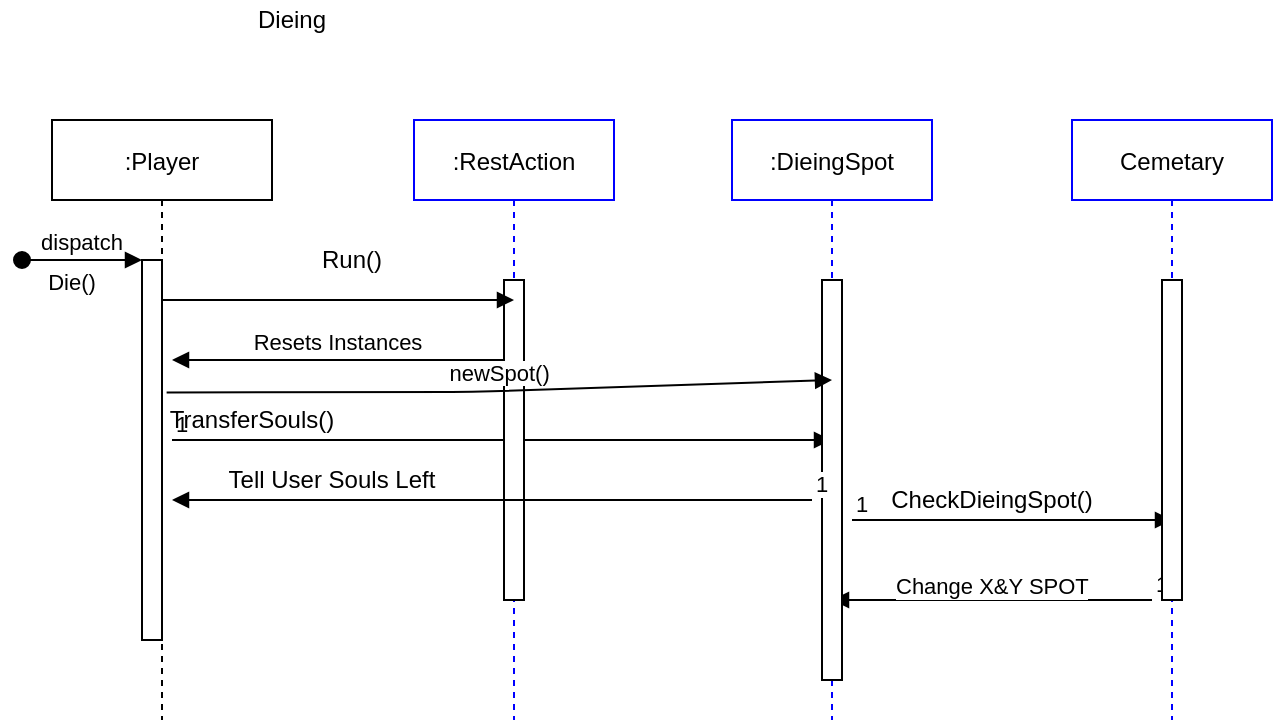 <mxfile version="15.0.6" type="device"><diagram id="kgpKYQtTHZ0yAKxKKP6v" name="Page-1"><mxGraphModel dx="813" dy="403" grid="1" gridSize="10" guides="1" tooltips="1" connect="1" arrows="1" fold="1" page="1" pageScale="1" pageWidth="850" pageHeight="1100" math="0" shadow="0"><root><mxCell id="0"/><mxCell id="1" parent="0"/><mxCell id="XD3f_iU_RzueCB7BhmY--30" value="Change X&amp;amp;Y SPOT" style="endArrow=block;endFill=1;html=1;edgeStyle=orthogonalEdgeStyle;align=left;verticalAlign=top;" edge="1" parent="1"><mxGeometry x="0.625" y="-20" relative="1" as="geometry"><mxPoint x="670" y="320" as="sourcePoint"/><mxPoint x="510" y="320" as="targetPoint"/><mxPoint as="offset"/><Array as="points"><mxPoint x="600" y="320"/><mxPoint x="600" y="320"/></Array></mxGeometry></mxCell><mxCell id="XD3f_iU_RzueCB7BhmY--31" value="1" style="edgeLabel;resizable=0;html=1;align=left;verticalAlign=bottom;" connectable="0" vertex="1" parent="XD3f_iU_RzueCB7BhmY--30"><mxGeometry x="-1" relative="1" as="geometry"/></mxCell><mxCell id="3nuBFxr9cyL0pnOWT2aG-1" value=":Player" style="shape=umlLifeline;perimeter=lifelinePerimeter;container=1;collapsible=0;recursiveResize=0;rounded=0;shadow=0;strokeWidth=1;" parent="1" vertex="1"><mxGeometry x="120" y="80" width="110" height="300" as="geometry"/></mxCell><mxCell id="3nuBFxr9cyL0pnOWT2aG-2" value="" style="points=[];perimeter=orthogonalPerimeter;rounded=0;shadow=0;strokeWidth=1;" parent="3nuBFxr9cyL0pnOWT2aG-1" vertex="1"><mxGeometry x="45" y="70" width="10" height="190" as="geometry"/></mxCell><mxCell id="3nuBFxr9cyL0pnOWT2aG-3" value="dispatch" style="verticalAlign=bottom;startArrow=oval;endArrow=block;startSize=8;shadow=0;strokeWidth=1;" parent="3nuBFxr9cyL0pnOWT2aG-1" target="3nuBFxr9cyL0pnOWT2aG-2" edge="1"><mxGeometry relative="1" as="geometry"><mxPoint x="-15" y="70" as="sourcePoint"/></mxGeometry></mxCell><mxCell id="XD3f_iU_RzueCB7BhmY--15" value="" style="endArrow=block;endFill=1;html=1;edgeStyle=orthogonalEdgeStyle;align=left;verticalAlign=top;" edge="1" parent="3nuBFxr9cyL0pnOWT2aG-1" target="XD3f_iU_RzueCB7BhmY--1"><mxGeometry x="-1" relative="1" as="geometry"><mxPoint x="60" y="160" as="sourcePoint"/><mxPoint x="220" y="160" as="targetPoint"/><Array as="points"><mxPoint x="210" y="160"/><mxPoint x="210" y="160"/></Array></mxGeometry></mxCell><mxCell id="XD3f_iU_RzueCB7BhmY--16" value="1" style="edgeLabel;resizable=0;html=1;align=left;verticalAlign=bottom;" connectable="0" vertex="1" parent="XD3f_iU_RzueCB7BhmY--15"><mxGeometry x="-1" relative="1" as="geometry"/></mxCell><mxCell id="3nuBFxr9cyL0pnOWT2aG-5" value=":RestAction" style="shape=umlLifeline;perimeter=lifelinePerimeter;container=1;collapsible=0;recursiveResize=0;rounded=0;shadow=0;strokeWidth=1;strokeColor=#0000FF;" parent="1" vertex="1"><mxGeometry x="301" y="80" width="100" height="300" as="geometry"/></mxCell><mxCell id="3nuBFxr9cyL0pnOWT2aG-6" value="" style="points=[];perimeter=orthogonalPerimeter;rounded=0;shadow=0;strokeWidth=1;" parent="3nuBFxr9cyL0pnOWT2aG-5" vertex="1"><mxGeometry x="45" y="80" width="10" height="160" as="geometry"/></mxCell><mxCell id="3nuBFxr9cyL0pnOWT2aG-8" value="Die()" style="verticalAlign=bottom;endArrow=block;shadow=0;strokeWidth=1;" parent="1" source="3nuBFxr9cyL0pnOWT2aG-2" edge="1"><mxGeometry x="-1" y="-45" relative="1" as="geometry"><mxPoint x="275" y="160" as="sourcePoint"/><mxPoint x="351" y="170" as="targetPoint"/><Array as="points"><mxPoint x="210" y="170"/></Array><mxPoint x="-45" y="-45" as="offset"/></mxGeometry></mxCell><mxCell id="3nuBFxr9cyL0pnOWT2aG-9" value="Resets Instances" style="verticalAlign=bottom;endArrow=block;entryX=1;entryY=0;shadow=0;strokeWidth=1;" parent="1" source="3nuBFxr9cyL0pnOWT2aG-6" edge="1"><mxGeometry relative="1" as="geometry"><mxPoint x="240" y="200" as="sourcePoint"/><mxPoint x="180" y="200" as="targetPoint"/></mxGeometry></mxCell><mxCell id="XD3f_iU_RzueCB7BhmY--1" value=":DieingSpot" style="shape=umlLifeline;perimeter=lifelinePerimeter;container=1;collapsible=0;recursiveResize=0;rounded=0;shadow=0;strokeWidth=1;strokeColor=#0000FF;" vertex="1" parent="1"><mxGeometry x="460" y="80" width="100" height="300" as="geometry"/></mxCell><mxCell id="XD3f_iU_RzueCB7BhmY--2" value="" style="points=[];perimeter=orthogonalPerimeter;rounded=0;shadow=0;strokeWidth=1;" vertex="1" parent="XD3f_iU_RzueCB7BhmY--1"><mxGeometry x="45" y="80" width="10" height="200" as="geometry"/></mxCell><mxCell id="XD3f_iU_RzueCB7BhmY--26" value="" style="endArrow=block;endFill=1;html=1;edgeStyle=orthogonalEdgeStyle;align=left;verticalAlign=top;" edge="1" parent="XD3f_iU_RzueCB7BhmY--1"><mxGeometry x="0.25" y="-40" relative="1" as="geometry"><mxPoint x="60" y="200" as="sourcePoint"/><mxPoint x="220" y="200" as="targetPoint"/><mxPoint as="offset"/></mxGeometry></mxCell><mxCell id="XD3f_iU_RzueCB7BhmY--27" value="1" style="edgeLabel;resizable=0;html=1;align=left;verticalAlign=bottom;" connectable="0" vertex="1" parent="XD3f_iU_RzueCB7BhmY--26"><mxGeometry x="-1" relative="1" as="geometry"/></mxCell><mxCell id="XD3f_iU_RzueCB7BhmY--3" value="Cemetary" style="shape=umlLifeline;perimeter=lifelinePerimeter;container=1;collapsible=0;recursiveResize=0;rounded=0;shadow=0;strokeWidth=1;strokeColor=#0000FF;" vertex="1" parent="1"><mxGeometry x="630" y="80" width="100" height="300" as="geometry"/></mxCell><mxCell id="XD3f_iU_RzueCB7BhmY--4" value="" style="points=[];perimeter=orthogonalPerimeter;rounded=0;shadow=0;strokeWidth=1;" vertex="1" parent="XD3f_iU_RzueCB7BhmY--3"><mxGeometry x="45" y="80" width="10" height="160" as="geometry"/></mxCell><mxCell id="XD3f_iU_RzueCB7BhmY--7" value="Dieing" style="text;html=1;strokeColor=none;fillColor=none;align=center;verticalAlign=middle;whiteSpace=wrap;rounded=0;" vertex="1" parent="1"><mxGeometry x="220" y="20" width="40" height="20" as="geometry"/></mxCell><mxCell id="XD3f_iU_RzueCB7BhmY--8" value="Run()" style="text;html=1;strokeColor=none;fillColor=none;align=center;verticalAlign=middle;whiteSpace=wrap;rounded=0;" vertex="1" parent="1"><mxGeometry x="250" y="140" width="40" height="20" as="geometry"/></mxCell><mxCell id="XD3f_iU_RzueCB7BhmY--9" value="TransferSouls()" style="text;html=1;strokeColor=none;fillColor=none;align=center;verticalAlign=middle;whiteSpace=wrap;rounded=0;" vertex="1" parent="1"><mxGeometry x="200" y="220" width="40" height="20" as="geometry"/></mxCell><mxCell id="XD3f_iU_RzueCB7BhmY--19" value="" style="endArrow=block;endFill=1;html=1;edgeStyle=orthogonalEdgeStyle;align=left;verticalAlign=top;" edge="1" parent="1"><mxGeometry x="-1" relative="1" as="geometry"><mxPoint x="500" y="270" as="sourcePoint"/><mxPoint x="180" y="270" as="targetPoint"/></mxGeometry></mxCell><mxCell id="XD3f_iU_RzueCB7BhmY--20" value="1" style="edgeLabel;resizable=0;html=1;align=left;verticalAlign=bottom;" connectable="0" vertex="1" parent="XD3f_iU_RzueCB7BhmY--19"><mxGeometry x="-1" relative="1" as="geometry"/></mxCell><mxCell id="XD3f_iU_RzueCB7BhmY--21" value="Tell User Souls Left" style="text;html=1;strokeColor=none;fillColor=none;align=center;verticalAlign=middle;whiteSpace=wrap;rounded=0;" vertex="1" parent="1"><mxGeometry x="200" y="250" width="120" height="20" as="geometry"/></mxCell><mxCell id="XD3f_iU_RzueCB7BhmY--22" value="newSpot()" style="verticalAlign=bottom;endArrow=block;shadow=0;strokeWidth=1;exitX=0.521;exitY=0.454;exitDx=0;exitDy=0;exitPerimeter=0;" edge="1" parent="1" source="3nuBFxr9cyL0pnOWT2aG-1"><mxGeometry relative="1" as="geometry"><mxPoint x="356" y="210" as="sourcePoint"/><mxPoint x="510" y="210" as="targetPoint"/><Array as="points"><mxPoint x="330" y="216"/></Array></mxGeometry></mxCell><mxCell id="XD3f_iU_RzueCB7BhmY--29" value="CheckDieingSpot()" style="text;html=1;strokeColor=none;fillColor=none;align=center;verticalAlign=middle;whiteSpace=wrap;rounded=0;" vertex="1" parent="1"><mxGeometry x="570" y="260" width="40" height="20" as="geometry"/></mxCell></root></mxGraphModel></diagram></mxfile>